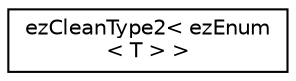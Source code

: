 digraph "Graphical Class Hierarchy"
{
 // LATEX_PDF_SIZE
  edge [fontname="Helvetica",fontsize="10",labelfontname="Helvetica",labelfontsize="10"];
  node [fontname="Helvetica",fontsize="10",shape=record];
  rankdir="LR";
  Node0 [label="ezCleanType2\< ezEnum\l\< T \> \>",height=0.2,width=0.4,color="black", fillcolor="white", style="filled",URL="$d9/db5/structez_clean_type2_3_01ez_enum_3_01_t_01_4_01_4.htm",tooltip=" "];
}
